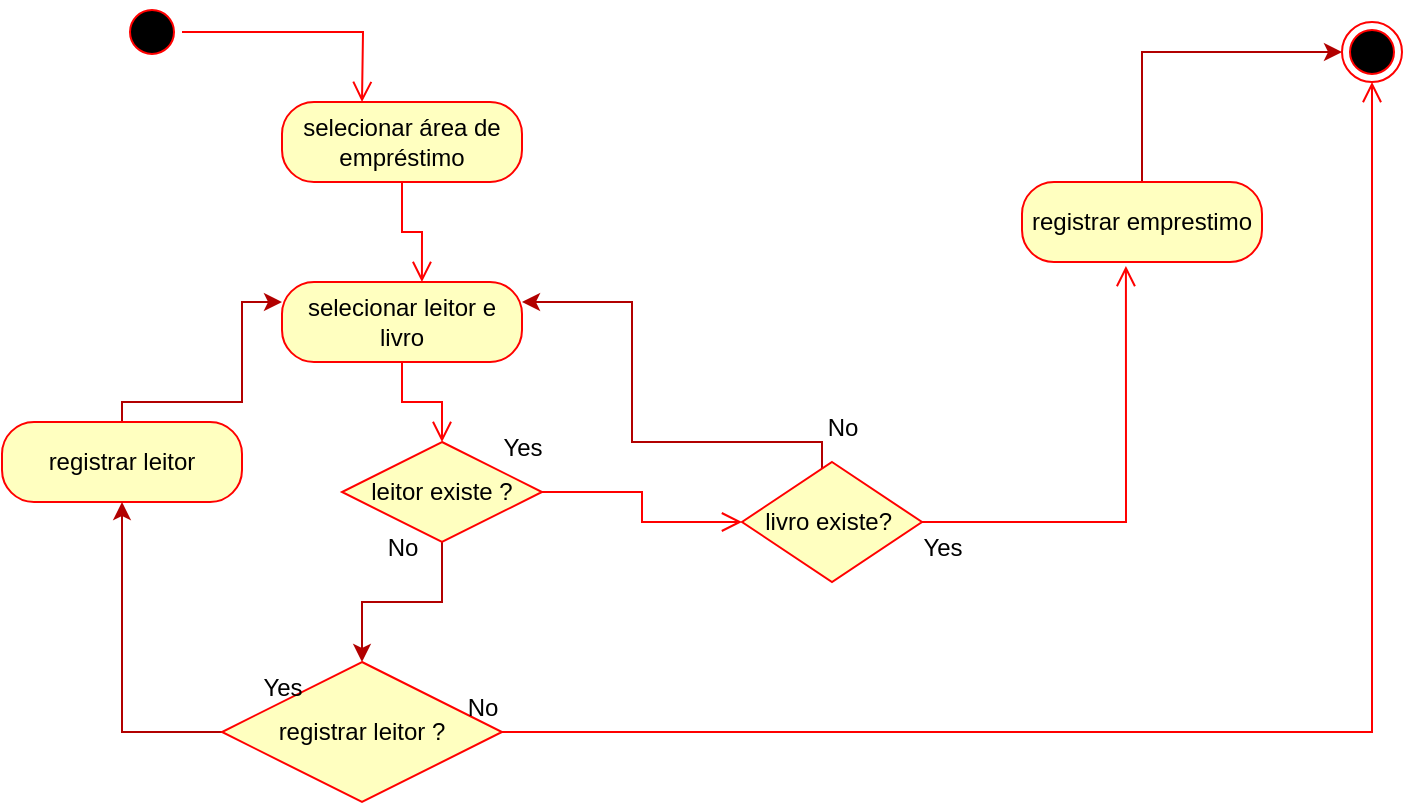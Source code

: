 <mxfile version="21.7.4" type="device">
  <diagram name="Página-1" id="cVzejFtV99a2mM12ZfK1">
    <mxGraphModel dx="880" dy="470" grid="1" gridSize="10" guides="1" tooltips="1" connect="1" arrows="1" fold="1" page="1" pageScale="1" pageWidth="827" pageHeight="1169" math="0" shadow="0">
      <root>
        <mxCell id="0" />
        <mxCell id="1" parent="0" />
        <mxCell id="ZBH8MGtzgNUPUE7M1-2e-2" value="" style="ellipse;html=1;shape=startState;fillColor=#000000;strokeColor=#ff0000;" vertex="1" parent="1">
          <mxGeometry x="70" y="30" width="30" height="30" as="geometry" />
        </mxCell>
        <mxCell id="ZBH8MGtzgNUPUE7M1-2e-3" value="" style="edgeStyle=orthogonalEdgeStyle;html=1;verticalAlign=bottom;endArrow=open;endSize=8;strokeColor=#ff0000;rounded=0;" edge="1" source="ZBH8MGtzgNUPUE7M1-2e-2" parent="1">
          <mxGeometry relative="1" as="geometry">
            <mxPoint x="190" y="80" as="targetPoint" />
          </mxGeometry>
        </mxCell>
        <mxCell id="ZBH8MGtzgNUPUE7M1-2e-4" value="selecionar área de empréstimo" style="rounded=1;whiteSpace=wrap;html=1;arcSize=40;fontColor=#000000;fillColor=#ffffc0;strokeColor=#ff0000;" vertex="1" parent="1">
          <mxGeometry x="150" y="80" width="120" height="40" as="geometry" />
        </mxCell>
        <mxCell id="ZBH8MGtzgNUPUE7M1-2e-5" value="" style="edgeStyle=orthogonalEdgeStyle;html=1;verticalAlign=bottom;endArrow=open;endSize=8;strokeColor=#ff0000;rounded=0;entryX=0.583;entryY=0;entryDx=0;entryDy=0;entryPerimeter=0;" edge="1" source="ZBH8MGtzgNUPUE7M1-2e-4" parent="1" target="ZBH8MGtzgNUPUE7M1-2e-28">
          <mxGeometry relative="1" as="geometry">
            <mxPoint x="190" y="180" as="targetPoint" />
          </mxGeometry>
        </mxCell>
        <mxCell id="ZBH8MGtzgNUPUE7M1-2e-33" style="edgeStyle=orthogonalEdgeStyle;rounded=0;orthogonalLoop=1;jettySize=auto;html=1;entryX=0.5;entryY=0;entryDx=0;entryDy=0;fillColor=#e51400;strokeColor=#B20000;" edge="1" parent="1" source="ZBH8MGtzgNUPUE7M1-2e-9" target="ZBH8MGtzgNUPUE7M1-2e-23">
          <mxGeometry relative="1" as="geometry" />
        </mxCell>
        <mxCell id="ZBH8MGtzgNUPUE7M1-2e-9" value="leitor existe ?" style="rhombus;whiteSpace=wrap;html=1;fontColor=#000000;fillColor=#ffffc0;strokeColor=#ff0000;" vertex="1" parent="1">
          <mxGeometry x="180" y="250" width="100" height="50" as="geometry" />
        </mxCell>
        <mxCell id="ZBH8MGtzgNUPUE7M1-2e-10" value="" style="edgeStyle=orthogonalEdgeStyle;html=1;align=left;verticalAlign=bottom;endArrow=open;endSize=8;strokeColor=#ff0000;rounded=0;entryX=0;entryY=0.5;entryDx=0;entryDy=0;" edge="1" source="ZBH8MGtzgNUPUE7M1-2e-9" parent="1" target="ZBH8MGtzgNUPUE7M1-2e-12">
          <mxGeometry x="-1" relative="1" as="geometry">
            <mxPoint x="330" y="200" as="targetPoint" />
          </mxGeometry>
        </mxCell>
        <mxCell id="ZBH8MGtzgNUPUE7M1-2e-35" style="edgeStyle=orthogonalEdgeStyle;rounded=0;orthogonalLoop=1;jettySize=auto;html=1;entryX=1;entryY=0.25;entryDx=0;entryDy=0;fillColor=#e51400;strokeColor=#B20000;" edge="1" parent="1" source="ZBH8MGtzgNUPUE7M1-2e-12" target="ZBH8MGtzgNUPUE7M1-2e-28">
          <mxGeometry relative="1" as="geometry">
            <Array as="points">
              <mxPoint x="420" y="250" />
              <mxPoint x="325" y="250" />
              <mxPoint x="325" y="180" />
            </Array>
          </mxGeometry>
        </mxCell>
        <mxCell id="ZBH8MGtzgNUPUE7M1-2e-12" value="livro existe?&amp;nbsp;" style="rhombus;whiteSpace=wrap;html=1;fontColor=#000000;fillColor=#ffffc0;strokeColor=#ff0000;" vertex="1" parent="1">
          <mxGeometry x="380" y="260" width="90" height="60" as="geometry" />
        </mxCell>
        <mxCell id="ZBH8MGtzgNUPUE7M1-2e-13" value="" style="edgeStyle=orthogonalEdgeStyle;html=1;align=left;verticalAlign=bottom;endArrow=open;endSize=8;strokeColor=#ff0000;rounded=0;entryX=0.433;entryY=1.05;entryDx=0;entryDy=0;entryPerimeter=0;" edge="1" source="ZBH8MGtzgNUPUE7M1-2e-12" parent="1" target="ZBH8MGtzgNUPUE7M1-2e-15">
          <mxGeometry x="-1" relative="1" as="geometry">
            <mxPoint x="510" y="200" as="targetPoint" />
          </mxGeometry>
        </mxCell>
        <mxCell id="ZBH8MGtzgNUPUE7M1-2e-20" style="edgeStyle=orthogonalEdgeStyle;rounded=0;orthogonalLoop=1;jettySize=auto;html=1;entryX=0;entryY=0.5;entryDx=0;entryDy=0;fillColor=#e51400;strokeColor=#B20000;" edge="1" parent="1" source="ZBH8MGtzgNUPUE7M1-2e-15" target="ZBH8MGtzgNUPUE7M1-2e-19">
          <mxGeometry relative="1" as="geometry">
            <mxPoint x="670" y="60" as="targetPoint" />
            <Array as="points">
              <mxPoint x="580" y="55" />
            </Array>
          </mxGeometry>
        </mxCell>
        <mxCell id="ZBH8MGtzgNUPUE7M1-2e-15" value="registrar emprestimo" style="rounded=1;whiteSpace=wrap;html=1;arcSize=40;fontColor=#000000;fillColor=#ffffc0;strokeColor=#ff0000;" vertex="1" parent="1">
          <mxGeometry x="520" y="120" width="120" height="40" as="geometry" />
        </mxCell>
        <mxCell id="ZBH8MGtzgNUPUE7M1-2e-19" value="" style="ellipse;html=1;shape=endState;fillColor=#000000;strokeColor=#ff0000;" vertex="1" parent="1">
          <mxGeometry x="680" y="40" width="30" height="30" as="geometry" />
        </mxCell>
        <mxCell id="ZBH8MGtzgNUPUE7M1-2e-32" style="edgeStyle=orthogonalEdgeStyle;rounded=0;orthogonalLoop=1;jettySize=auto;html=1;entryX=0;entryY=0.25;entryDx=0;entryDy=0;fillColor=#e51400;strokeColor=#B20000;" edge="1" parent="1" source="ZBH8MGtzgNUPUE7M1-2e-21" target="ZBH8MGtzgNUPUE7M1-2e-28">
          <mxGeometry relative="1" as="geometry">
            <Array as="points">
              <mxPoint x="70" y="230" />
              <mxPoint x="130" y="230" />
              <mxPoint x="130" y="180" />
            </Array>
          </mxGeometry>
        </mxCell>
        <mxCell id="ZBH8MGtzgNUPUE7M1-2e-21" value="registrar leitor" style="rounded=1;whiteSpace=wrap;html=1;arcSize=40;fontColor=#000000;fillColor=#ffffc0;strokeColor=#ff0000;" vertex="1" parent="1">
          <mxGeometry x="10" y="240" width="120" height="40" as="geometry" />
        </mxCell>
        <mxCell id="ZBH8MGtzgNUPUE7M1-2e-26" style="edgeStyle=orthogonalEdgeStyle;rounded=0;orthogonalLoop=1;jettySize=auto;html=1;entryX=0.5;entryY=1;entryDx=0;entryDy=0;fillColor=#e51400;strokeColor=#B20000;" edge="1" parent="1" source="ZBH8MGtzgNUPUE7M1-2e-23" target="ZBH8MGtzgNUPUE7M1-2e-21">
          <mxGeometry relative="1" as="geometry">
            <Array as="points">
              <mxPoint x="70" y="395" />
            </Array>
          </mxGeometry>
        </mxCell>
        <mxCell id="ZBH8MGtzgNUPUE7M1-2e-23" value="registrar leitor ?" style="rhombus;whiteSpace=wrap;html=1;fontColor=#000000;fillColor=#ffffc0;strokeColor=#ff0000;" vertex="1" parent="1">
          <mxGeometry x="120" y="360" width="140" height="70" as="geometry" />
        </mxCell>
        <mxCell id="ZBH8MGtzgNUPUE7M1-2e-24" value="" style="edgeStyle=orthogonalEdgeStyle;html=1;align=left;verticalAlign=bottom;endArrow=open;endSize=8;strokeColor=#ff0000;rounded=0;entryX=0.5;entryY=1;entryDx=0;entryDy=0;" edge="1" source="ZBH8MGtzgNUPUE7M1-2e-23" parent="1" target="ZBH8MGtzgNUPUE7M1-2e-19">
          <mxGeometry x="-1" relative="1" as="geometry">
            <mxPoint x="330" y="320" as="targetPoint" />
          </mxGeometry>
        </mxCell>
        <mxCell id="ZBH8MGtzgNUPUE7M1-2e-28" value="selecionar leitor e livro" style="rounded=1;whiteSpace=wrap;html=1;arcSize=40;fontColor=#000000;fillColor=#ffffc0;strokeColor=#ff0000;" vertex="1" parent="1">
          <mxGeometry x="150" y="170" width="120" height="40" as="geometry" />
        </mxCell>
        <mxCell id="ZBH8MGtzgNUPUE7M1-2e-29" value="" style="edgeStyle=orthogonalEdgeStyle;html=1;verticalAlign=bottom;endArrow=open;endSize=8;strokeColor=#ff0000;rounded=0;entryX=0.5;entryY=0;entryDx=0;entryDy=0;" edge="1" source="ZBH8MGtzgNUPUE7M1-2e-28" parent="1" target="ZBH8MGtzgNUPUE7M1-2e-9">
          <mxGeometry relative="1" as="geometry">
            <mxPoint x="190" y="270" as="targetPoint" />
          </mxGeometry>
        </mxCell>
        <mxCell id="ZBH8MGtzgNUPUE7M1-2e-38" value="Yes" style="text;html=1;align=center;verticalAlign=middle;resizable=0;points=[];autosize=1;strokeColor=none;fillColor=none;" vertex="1" parent="1">
          <mxGeometry x="130" y="358" width="40" height="30" as="geometry" />
        </mxCell>
        <mxCell id="ZBH8MGtzgNUPUE7M1-2e-39" value="No" style="text;html=1;align=center;verticalAlign=middle;resizable=0;points=[];autosize=1;strokeColor=none;fillColor=none;" vertex="1" parent="1">
          <mxGeometry x="230" y="368" width="40" height="30" as="geometry" />
        </mxCell>
        <mxCell id="ZBH8MGtzgNUPUE7M1-2e-40" value="No" style="text;html=1;align=center;verticalAlign=middle;resizable=0;points=[];autosize=1;strokeColor=none;fillColor=none;" vertex="1" parent="1">
          <mxGeometry x="190" y="288" width="40" height="30" as="geometry" />
        </mxCell>
        <mxCell id="ZBH8MGtzgNUPUE7M1-2e-41" value="Yes" style="text;html=1;align=center;verticalAlign=middle;resizable=0;points=[];autosize=1;strokeColor=none;fillColor=none;" vertex="1" parent="1">
          <mxGeometry x="250" y="238" width="40" height="30" as="geometry" />
        </mxCell>
        <mxCell id="ZBH8MGtzgNUPUE7M1-2e-42" value="No" style="text;html=1;align=center;verticalAlign=middle;resizable=0;points=[];autosize=1;strokeColor=none;fillColor=none;" vertex="1" parent="1">
          <mxGeometry x="410" y="228" width="40" height="30" as="geometry" />
        </mxCell>
        <mxCell id="ZBH8MGtzgNUPUE7M1-2e-43" value="Yes" style="text;html=1;align=center;verticalAlign=middle;resizable=0;points=[];autosize=1;strokeColor=none;fillColor=none;" vertex="1" parent="1">
          <mxGeometry x="460" y="288" width="40" height="30" as="geometry" />
        </mxCell>
      </root>
    </mxGraphModel>
  </diagram>
</mxfile>
